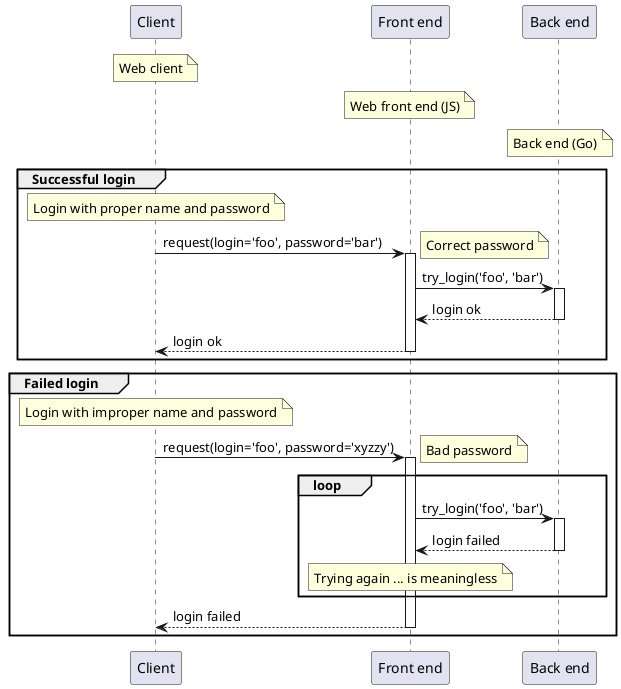 @startuml
participant Client
participant "Front end"
participant "Back end"

note over Client : Web client
note over "Front end" : Web front end (JS)
note over "Back end" : Back end (Go)
group Successful login
note over Client : Login with proper name and password
Client -> "Front end" : request(login='foo', password='bar')
note right : Correct password
activate "Front end"
"Front end" -> "Back end" : try_login('foo', 'bar')
activate "Back end"
"Front end" <-- "Back end": login ok
deactivate "Back end"
Client <-- "Front end": login ok
deactivate "Front end"
end
group Failed login
note over Client : Login with improper name and password
Client -> "Front end" : request(login='foo', password='xyzzy')
note right : Bad password
activate "Front end"
loop
"Front end" -> "Back end" : try_login('foo', 'bar')
activate "Back end"
"Front end" <-- "Back end": login failed
deactivate "Back end"
note over "Front end" : Trying again ... is meaningless
end
Client <-- "Front end": login failed
deactivate "Front end"
end
@enduml
